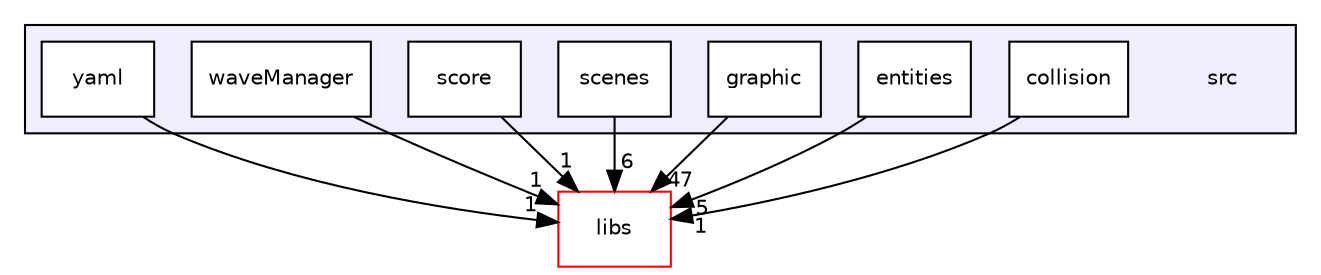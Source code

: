 digraph "src" {
  compound=true
  node [ fontsize="10", fontname="Helvetica"];
  edge [ labelfontsize="10", labelfontname="Helvetica"];
  subgraph clusterdir_68267d1309a1af8e8297ef4c3efbcdba {
    graph [ bgcolor="#eeeeff", pencolor="black", label="" URL="dir_68267d1309a1af8e8297ef4c3efbcdba.html"];
    dir_68267d1309a1af8e8297ef4c3efbcdba [shape=plaintext label="src"];
    dir_7bdefc09624a65e4879833850a61ce04 [shape=box label="collision" color="black" fillcolor="white" style="filled" URL="dir_7bdefc09624a65e4879833850a61ce04.html"];
    dir_d691984d1d74be3b164cee16192654be [shape=box label="entities" color="black" fillcolor="white" style="filled" URL="dir_d691984d1d74be3b164cee16192654be.html"];
    dir_546733639134b9431ef34ac72f6d1288 [shape=box label="graphic" color="black" fillcolor="white" style="filled" URL="dir_546733639134b9431ef34ac72f6d1288.html"];
    dir_ecc8d4550b7fd15fd45b6c26299430bf [shape=box label="scenes" color="black" fillcolor="white" style="filled" URL="dir_ecc8d4550b7fd15fd45b6c26299430bf.html"];
    dir_c72383bff086cfd85cdd52a69a33cd3b [shape=box label="score" color="black" fillcolor="white" style="filled" URL="dir_c72383bff086cfd85cdd52a69a33cd3b.html"];
    dir_661f41d01ae7b234e478a5aad4b16bc8 [shape=box label="waveManager" color="black" fillcolor="white" style="filled" URL="dir_661f41d01ae7b234e478a5aad4b16bc8.html"];
    dir_075d88bf6e8ad1dff3f8536331d17779 [shape=box label="yaml" color="black" fillcolor="white" style="filled" URL="dir_075d88bf6e8ad1dff3f8536331d17779.html"];
  }
  dir_6719ab1f1f7655efc2fa43f7eb574fd1 [shape=box label="libs" fillcolor="white" style="filled" color="red" URL="dir_6719ab1f1f7655efc2fa43f7eb574fd1.html"];
  dir_546733639134b9431ef34ac72f6d1288->dir_6719ab1f1f7655efc2fa43f7eb574fd1 [headlabel="47", labeldistance=1.5 headhref="dir_000036_000015.html"];
  dir_d691984d1d74be3b164cee16192654be->dir_6719ab1f1f7655efc2fa43f7eb574fd1 [headlabel="5", labeldistance=1.5 headhref="dir_000035_000015.html"];
  dir_7bdefc09624a65e4879833850a61ce04->dir_6719ab1f1f7655efc2fa43f7eb574fd1 [headlabel="1", labeldistance=1.5 headhref="dir_000034_000015.html"];
  dir_661f41d01ae7b234e478a5aad4b16bc8->dir_6719ab1f1f7655efc2fa43f7eb574fd1 [headlabel="1", labeldistance=1.5 headhref="dir_000039_000015.html"];
  dir_075d88bf6e8ad1dff3f8536331d17779->dir_6719ab1f1f7655efc2fa43f7eb574fd1 [headlabel="1", labeldistance=1.5 headhref="dir_000040_000015.html"];
  dir_c72383bff086cfd85cdd52a69a33cd3b->dir_6719ab1f1f7655efc2fa43f7eb574fd1 [headlabel="1", labeldistance=1.5 headhref="dir_000038_000015.html"];
  dir_ecc8d4550b7fd15fd45b6c26299430bf->dir_6719ab1f1f7655efc2fa43f7eb574fd1 [headlabel="6", labeldistance=1.5 headhref="dir_000037_000015.html"];
}
